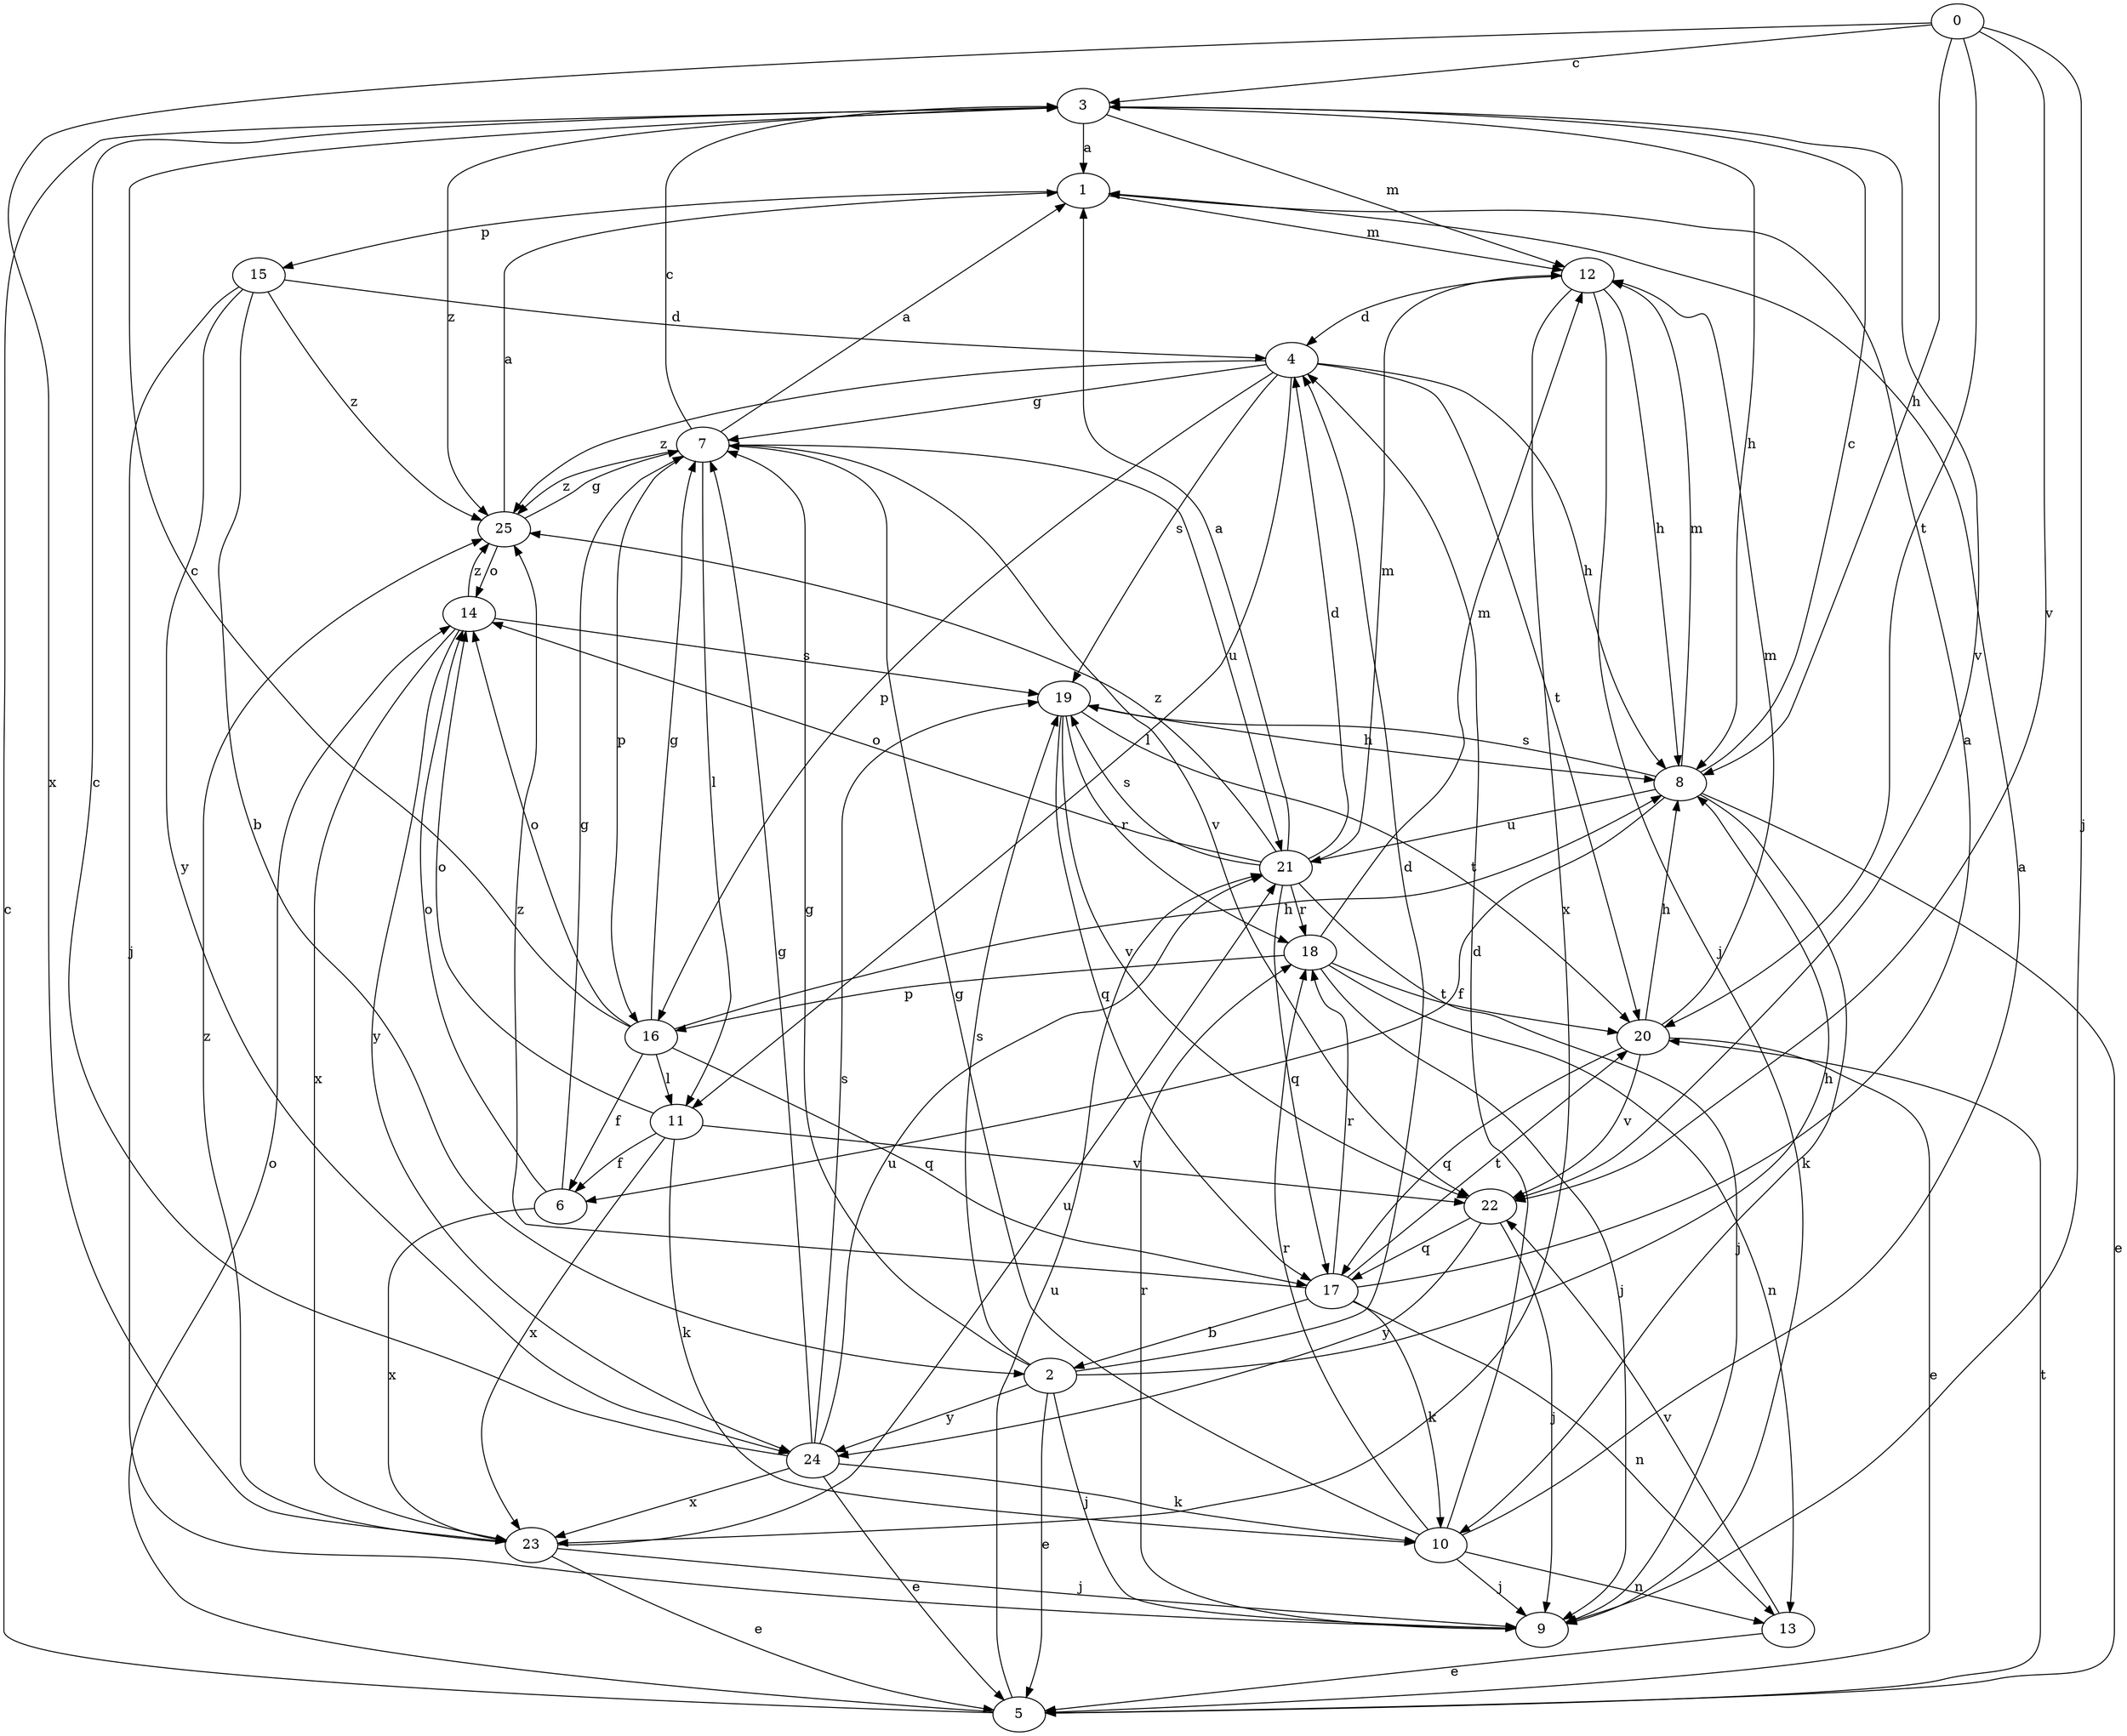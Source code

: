 strict digraph  {
0;
1;
2;
3;
4;
5;
6;
7;
8;
9;
10;
11;
12;
13;
14;
15;
16;
17;
18;
19;
20;
21;
22;
23;
24;
25;
0 -> 3  [label=c];
0 -> 8  [label=h];
0 -> 9  [label=j];
0 -> 20  [label=t];
0 -> 22  [label=v];
0 -> 23  [label=x];
1 -> 12  [label=m];
1 -> 15  [label=p];
2 -> 4  [label=d];
2 -> 5  [label=e];
2 -> 7  [label=g];
2 -> 8  [label=h];
2 -> 9  [label=j];
2 -> 19  [label=s];
2 -> 24  [label=y];
3 -> 1  [label=a];
3 -> 8  [label=h];
3 -> 12  [label=m];
3 -> 22  [label=v];
3 -> 25  [label=z];
4 -> 7  [label=g];
4 -> 8  [label=h];
4 -> 11  [label=l];
4 -> 16  [label=p];
4 -> 19  [label=s];
4 -> 20  [label=t];
4 -> 25  [label=z];
5 -> 3  [label=c];
5 -> 14  [label=o];
5 -> 20  [label=t];
5 -> 21  [label=u];
6 -> 7  [label=g];
6 -> 14  [label=o];
6 -> 23  [label=x];
7 -> 1  [label=a];
7 -> 3  [label=c];
7 -> 11  [label=l];
7 -> 16  [label=p];
7 -> 21  [label=u];
7 -> 22  [label=v];
7 -> 25  [label=z];
8 -> 3  [label=c];
8 -> 5  [label=e];
8 -> 6  [label=f];
8 -> 10  [label=k];
8 -> 12  [label=m];
8 -> 19  [label=s];
8 -> 21  [label=u];
9 -> 18  [label=r];
10 -> 1  [label=a];
10 -> 4  [label=d];
10 -> 7  [label=g];
10 -> 9  [label=j];
10 -> 13  [label=n];
10 -> 18  [label=r];
11 -> 6  [label=f];
11 -> 10  [label=k];
11 -> 14  [label=o];
11 -> 22  [label=v];
11 -> 23  [label=x];
12 -> 4  [label=d];
12 -> 8  [label=h];
12 -> 9  [label=j];
12 -> 23  [label=x];
13 -> 5  [label=e];
13 -> 22  [label=v];
14 -> 19  [label=s];
14 -> 23  [label=x];
14 -> 24  [label=y];
14 -> 25  [label=z];
15 -> 2  [label=b];
15 -> 4  [label=d];
15 -> 9  [label=j];
15 -> 24  [label=y];
15 -> 25  [label=z];
16 -> 3  [label=c];
16 -> 6  [label=f];
16 -> 7  [label=g];
16 -> 8  [label=h];
16 -> 11  [label=l];
16 -> 14  [label=o];
16 -> 17  [label=q];
17 -> 1  [label=a];
17 -> 2  [label=b];
17 -> 10  [label=k];
17 -> 13  [label=n];
17 -> 18  [label=r];
17 -> 20  [label=t];
17 -> 25  [label=z];
18 -> 9  [label=j];
18 -> 12  [label=m];
18 -> 13  [label=n];
18 -> 16  [label=p];
18 -> 20  [label=t];
19 -> 8  [label=h];
19 -> 17  [label=q];
19 -> 18  [label=r];
19 -> 20  [label=t];
19 -> 22  [label=v];
20 -> 5  [label=e];
20 -> 8  [label=h];
20 -> 12  [label=m];
20 -> 17  [label=q];
20 -> 22  [label=v];
21 -> 1  [label=a];
21 -> 4  [label=d];
21 -> 9  [label=j];
21 -> 12  [label=m];
21 -> 14  [label=o];
21 -> 17  [label=q];
21 -> 18  [label=r];
21 -> 19  [label=s];
21 -> 25  [label=z];
22 -> 9  [label=j];
22 -> 17  [label=q];
22 -> 24  [label=y];
23 -> 5  [label=e];
23 -> 9  [label=j];
23 -> 21  [label=u];
23 -> 25  [label=z];
24 -> 3  [label=c];
24 -> 5  [label=e];
24 -> 7  [label=g];
24 -> 10  [label=k];
24 -> 19  [label=s];
24 -> 21  [label=u];
24 -> 23  [label=x];
25 -> 1  [label=a];
25 -> 7  [label=g];
25 -> 14  [label=o];
}
